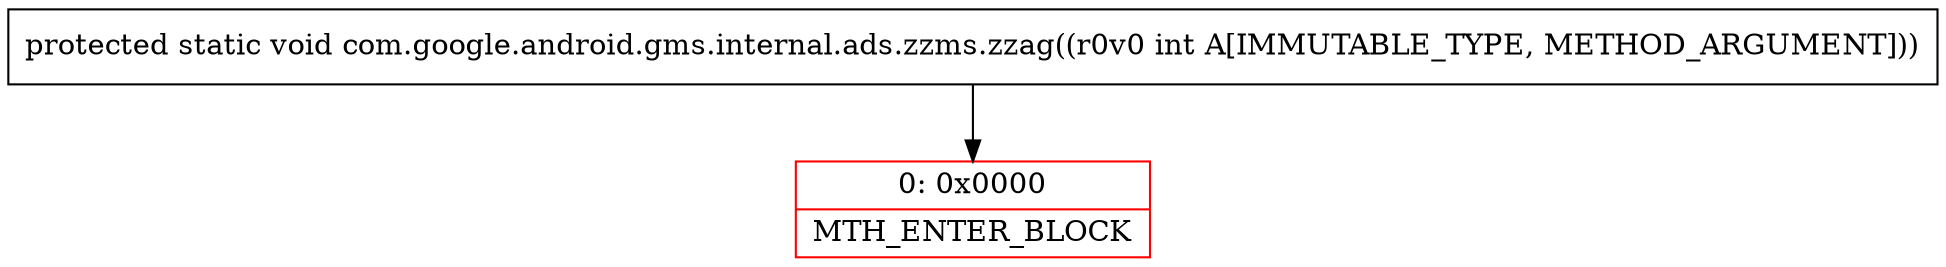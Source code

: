 digraph "CFG forcom.google.android.gms.internal.ads.zzms.zzag(I)V" {
subgraph cluster_Region_1528733718 {
label = "R(0)";
node [shape=record,color=blue];
}
Node_0 [shape=record,color=red,label="{0\:\ 0x0000|MTH_ENTER_BLOCK\l}"];
MethodNode[shape=record,label="{protected static void com.google.android.gms.internal.ads.zzms.zzag((r0v0 int A[IMMUTABLE_TYPE, METHOD_ARGUMENT])) }"];
MethodNode -> Node_0;
}


